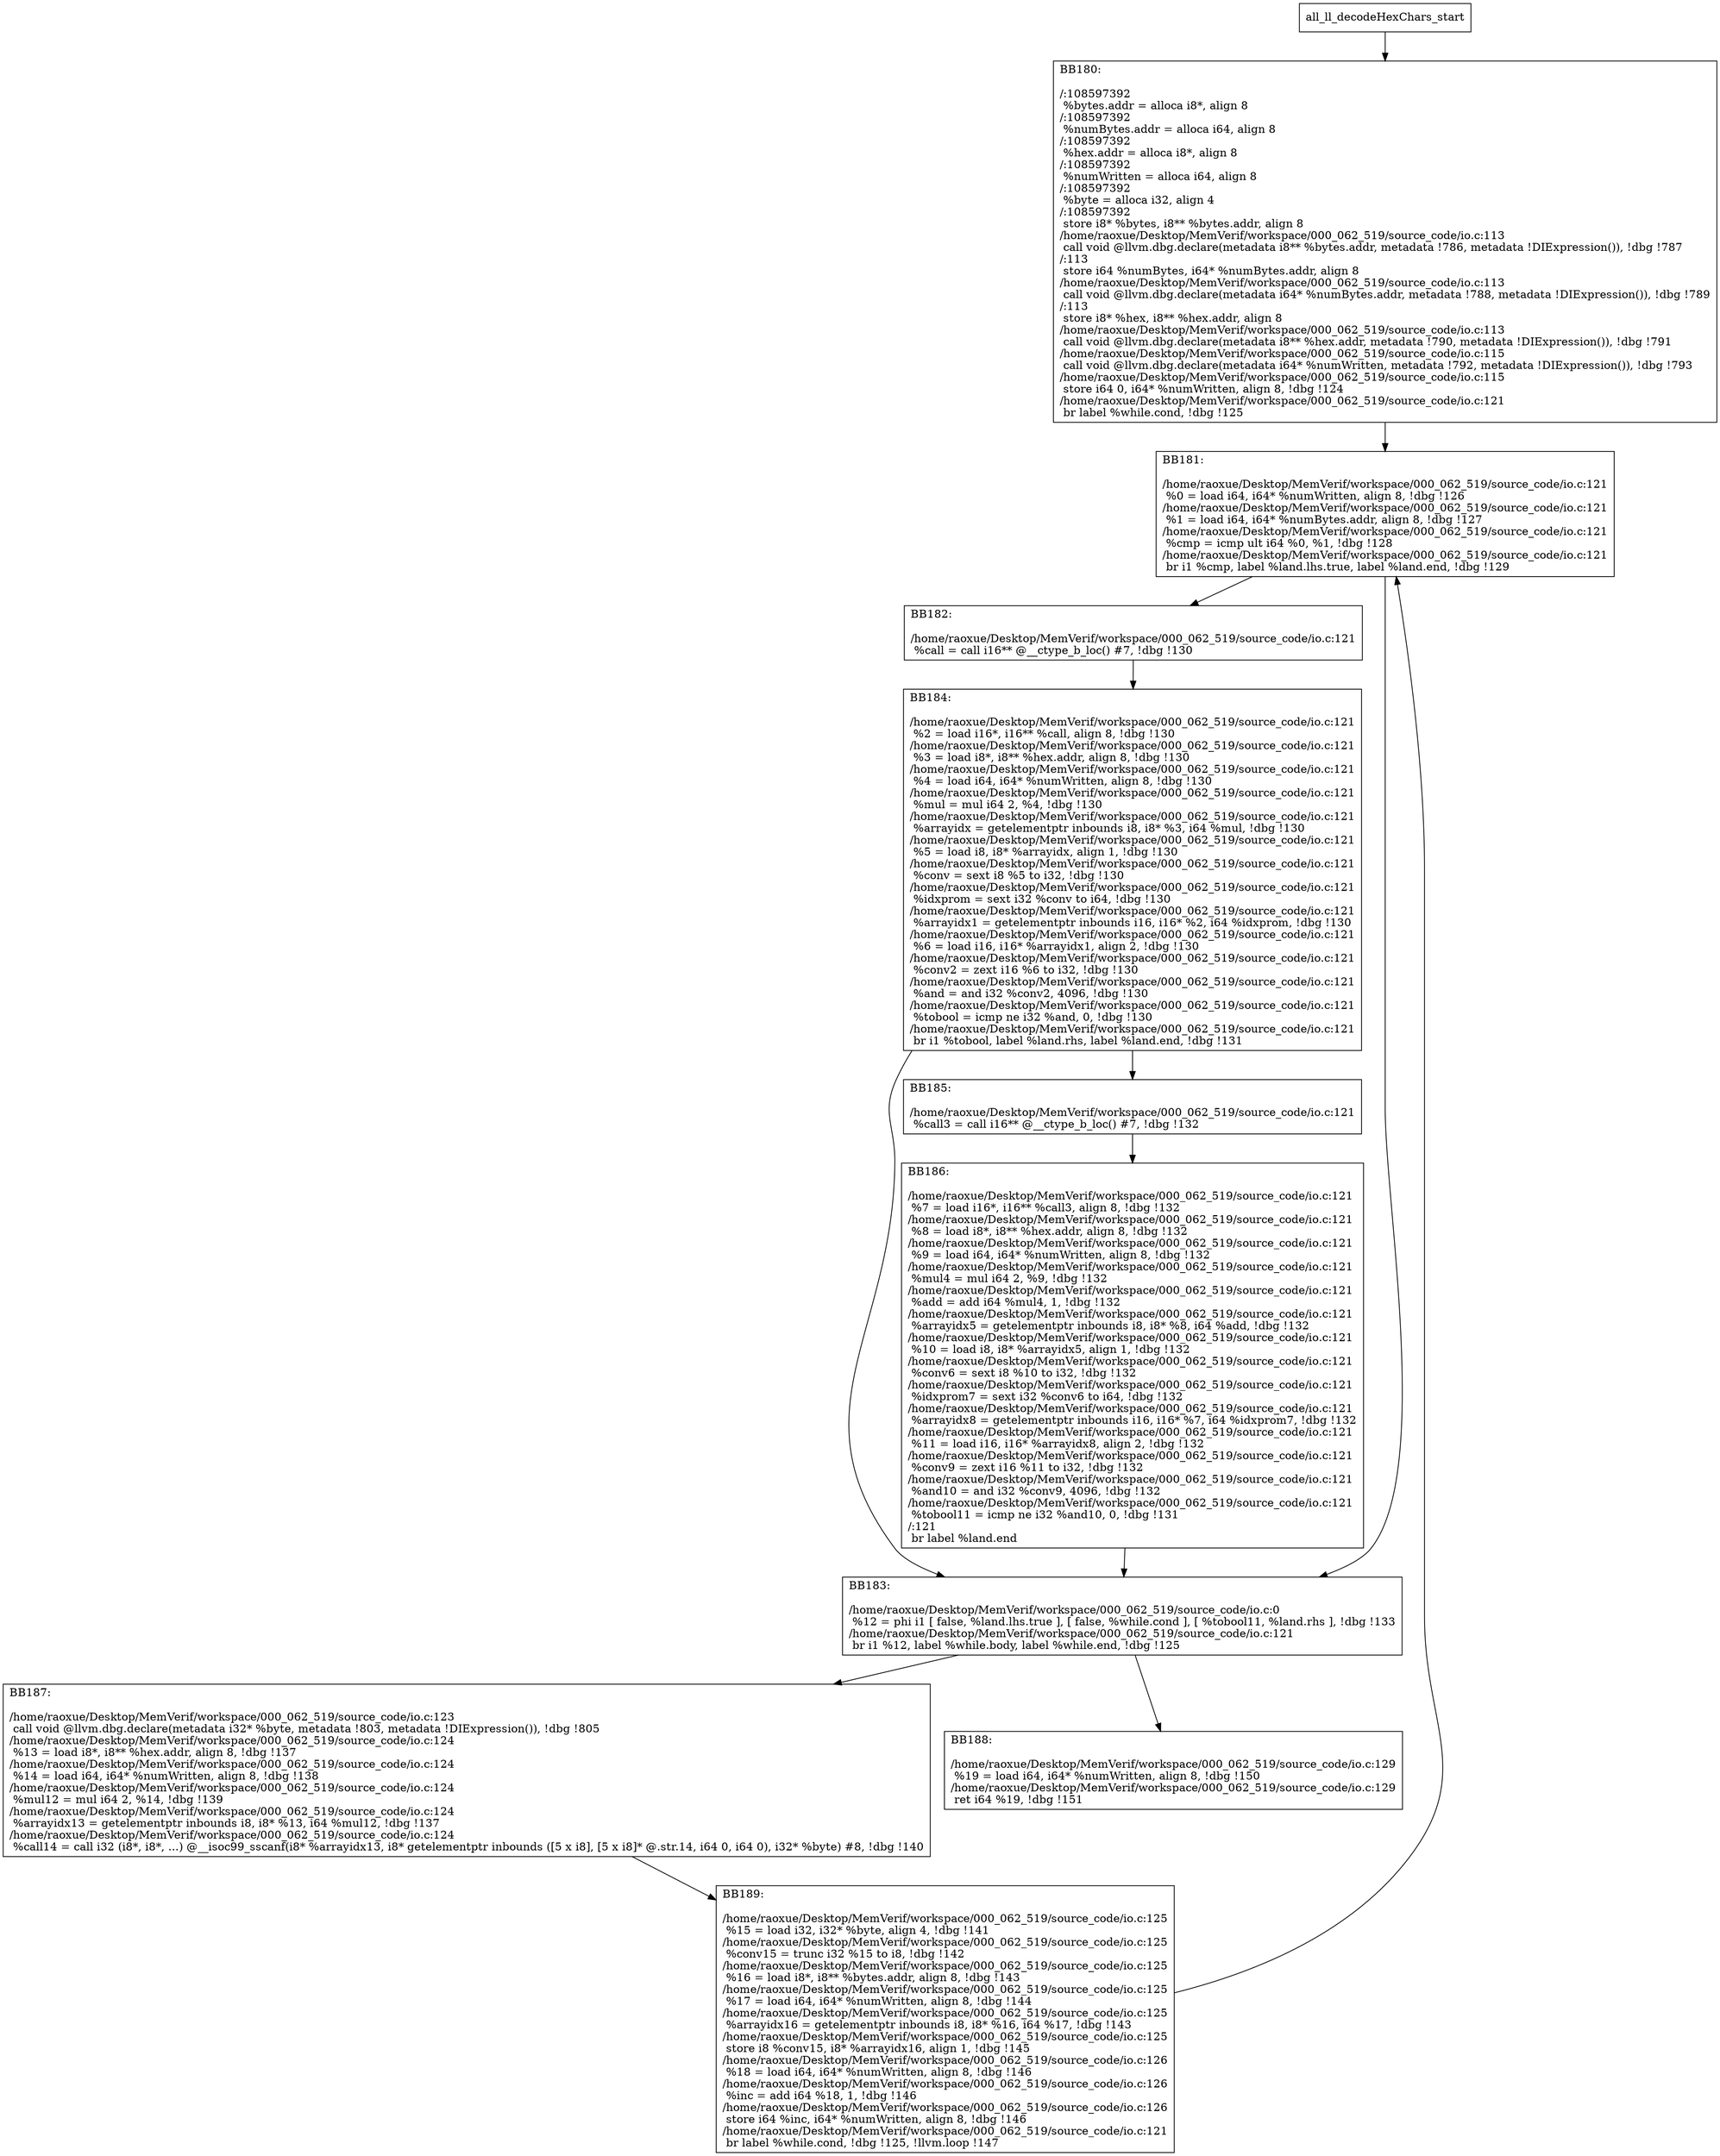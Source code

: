 digraph "CFG for'all_ll_decodeHexChars' function" {
	BBall_ll_decodeHexChars_start[shape=record,label="{all_ll_decodeHexChars_start}"];
	BBall_ll_decodeHexChars_start-> all_ll_decodeHexCharsBB180;
	all_ll_decodeHexCharsBB180 [shape=record, label="{BB180:\l\l/:108597392\l
  %bytes.addr = alloca i8*, align 8\l
/:108597392\l
  %numBytes.addr = alloca i64, align 8\l
/:108597392\l
  %hex.addr = alloca i8*, align 8\l
/:108597392\l
  %numWritten = alloca i64, align 8\l
/:108597392\l
  %byte = alloca i32, align 4\l
/:108597392\l
  store i8* %bytes, i8** %bytes.addr, align 8\l
/home/raoxue/Desktop/MemVerif/workspace/000_062_519/source_code/io.c:113\l
  call void @llvm.dbg.declare(metadata i8** %bytes.addr, metadata !786, metadata !DIExpression()), !dbg !787\l
/:113\l
  store i64 %numBytes, i64* %numBytes.addr, align 8\l
/home/raoxue/Desktop/MemVerif/workspace/000_062_519/source_code/io.c:113\l
  call void @llvm.dbg.declare(metadata i64* %numBytes.addr, metadata !788, metadata !DIExpression()), !dbg !789\l
/:113\l
  store i8* %hex, i8** %hex.addr, align 8\l
/home/raoxue/Desktop/MemVerif/workspace/000_062_519/source_code/io.c:113\l
  call void @llvm.dbg.declare(metadata i8** %hex.addr, metadata !790, metadata !DIExpression()), !dbg !791\l
/home/raoxue/Desktop/MemVerif/workspace/000_062_519/source_code/io.c:115\l
  call void @llvm.dbg.declare(metadata i64* %numWritten, metadata !792, metadata !DIExpression()), !dbg !793\l
/home/raoxue/Desktop/MemVerif/workspace/000_062_519/source_code/io.c:115\l
  store i64 0, i64* %numWritten, align 8, !dbg !124\l
/home/raoxue/Desktop/MemVerif/workspace/000_062_519/source_code/io.c:121\l
  br label %while.cond, !dbg !125\l
}"];
	all_ll_decodeHexCharsBB180-> all_ll_decodeHexCharsBB181;
	all_ll_decodeHexCharsBB181 [shape=record, label="{BB181:\l\l/home/raoxue/Desktop/MemVerif/workspace/000_062_519/source_code/io.c:121\l
  %0 = load i64, i64* %numWritten, align 8, !dbg !126\l
/home/raoxue/Desktop/MemVerif/workspace/000_062_519/source_code/io.c:121\l
  %1 = load i64, i64* %numBytes.addr, align 8, !dbg !127\l
/home/raoxue/Desktop/MemVerif/workspace/000_062_519/source_code/io.c:121\l
  %cmp = icmp ult i64 %0, %1, !dbg !128\l
/home/raoxue/Desktop/MemVerif/workspace/000_062_519/source_code/io.c:121\l
  br i1 %cmp, label %land.lhs.true, label %land.end, !dbg !129\l
}"];
	all_ll_decodeHexCharsBB181-> all_ll_decodeHexCharsBB182;
	all_ll_decodeHexCharsBB181-> all_ll_decodeHexCharsBB183;
	all_ll_decodeHexCharsBB182 [shape=record, label="{BB182:\l\l/home/raoxue/Desktop/MemVerif/workspace/000_062_519/source_code/io.c:121\l
  %call = call i16** @__ctype_b_loc() #7, !dbg !130\l
}"];
	all_ll_decodeHexCharsBB182-> all_ll_decodeHexCharsBB184;
	all_ll_decodeHexCharsBB184 [shape=record, label="{BB184:\l\l/home/raoxue/Desktop/MemVerif/workspace/000_062_519/source_code/io.c:121\l
  %2 = load i16*, i16** %call, align 8, !dbg !130\l
/home/raoxue/Desktop/MemVerif/workspace/000_062_519/source_code/io.c:121\l
  %3 = load i8*, i8** %hex.addr, align 8, !dbg !130\l
/home/raoxue/Desktop/MemVerif/workspace/000_062_519/source_code/io.c:121\l
  %4 = load i64, i64* %numWritten, align 8, !dbg !130\l
/home/raoxue/Desktop/MemVerif/workspace/000_062_519/source_code/io.c:121\l
  %mul = mul i64 2, %4, !dbg !130\l
/home/raoxue/Desktop/MemVerif/workspace/000_062_519/source_code/io.c:121\l
  %arrayidx = getelementptr inbounds i8, i8* %3, i64 %mul, !dbg !130\l
/home/raoxue/Desktop/MemVerif/workspace/000_062_519/source_code/io.c:121\l
  %5 = load i8, i8* %arrayidx, align 1, !dbg !130\l
/home/raoxue/Desktop/MemVerif/workspace/000_062_519/source_code/io.c:121\l
  %conv = sext i8 %5 to i32, !dbg !130\l
/home/raoxue/Desktop/MemVerif/workspace/000_062_519/source_code/io.c:121\l
  %idxprom = sext i32 %conv to i64, !dbg !130\l
/home/raoxue/Desktop/MemVerif/workspace/000_062_519/source_code/io.c:121\l
  %arrayidx1 = getelementptr inbounds i16, i16* %2, i64 %idxprom, !dbg !130\l
/home/raoxue/Desktop/MemVerif/workspace/000_062_519/source_code/io.c:121\l
  %6 = load i16, i16* %arrayidx1, align 2, !dbg !130\l
/home/raoxue/Desktop/MemVerif/workspace/000_062_519/source_code/io.c:121\l
  %conv2 = zext i16 %6 to i32, !dbg !130\l
/home/raoxue/Desktop/MemVerif/workspace/000_062_519/source_code/io.c:121\l
  %and = and i32 %conv2, 4096, !dbg !130\l
/home/raoxue/Desktop/MemVerif/workspace/000_062_519/source_code/io.c:121\l
  %tobool = icmp ne i32 %and, 0, !dbg !130\l
/home/raoxue/Desktop/MemVerif/workspace/000_062_519/source_code/io.c:121\l
  br i1 %tobool, label %land.rhs, label %land.end, !dbg !131\l
}"];
	all_ll_decodeHexCharsBB184-> all_ll_decodeHexCharsBB185;
	all_ll_decodeHexCharsBB184-> all_ll_decodeHexCharsBB183;
	all_ll_decodeHexCharsBB185 [shape=record, label="{BB185:\l\l/home/raoxue/Desktop/MemVerif/workspace/000_062_519/source_code/io.c:121\l
  %call3 = call i16** @__ctype_b_loc() #7, !dbg !132\l
}"];
	all_ll_decodeHexCharsBB185-> all_ll_decodeHexCharsBB186;
	all_ll_decodeHexCharsBB186 [shape=record, label="{BB186:\l\l/home/raoxue/Desktop/MemVerif/workspace/000_062_519/source_code/io.c:121\l
  %7 = load i16*, i16** %call3, align 8, !dbg !132\l
/home/raoxue/Desktop/MemVerif/workspace/000_062_519/source_code/io.c:121\l
  %8 = load i8*, i8** %hex.addr, align 8, !dbg !132\l
/home/raoxue/Desktop/MemVerif/workspace/000_062_519/source_code/io.c:121\l
  %9 = load i64, i64* %numWritten, align 8, !dbg !132\l
/home/raoxue/Desktop/MemVerif/workspace/000_062_519/source_code/io.c:121\l
  %mul4 = mul i64 2, %9, !dbg !132\l
/home/raoxue/Desktop/MemVerif/workspace/000_062_519/source_code/io.c:121\l
  %add = add i64 %mul4, 1, !dbg !132\l
/home/raoxue/Desktop/MemVerif/workspace/000_062_519/source_code/io.c:121\l
  %arrayidx5 = getelementptr inbounds i8, i8* %8, i64 %add, !dbg !132\l
/home/raoxue/Desktop/MemVerif/workspace/000_062_519/source_code/io.c:121\l
  %10 = load i8, i8* %arrayidx5, align 1, !dbg !132\l
/home/raoxue/Desktop/MemVerif/workspace/000_062_519/source_code/io.c:121\l
  %conv6 = sext i8 %10 to i32, !dbg !132\l
/home/raoxue/Desktop/MemVerif/workspace/000_062_519/source_code/io.c:121\l
  %idxprom7 = sext i32 %conv6 to i64, !dbg !132\l
/home/raoxue/Desktop/MemVerif/workspace/000_062_519/source_code/io.c:121\l
  %arrayidx8 = getelementptr inbounds i16, i16* %7, i64 %idxprom7, !dbg !132\l
/home/raoxue/Desktop/MemVerif/workspace/000_062_519/source_code/io.c:121\l
  %11 = load i16, i16* %arrayidx8, align 2, !dbg !132\l
/home/raoxue/Desktop/MemVerif/workspace/000_062_519/source_code/io.c:121\l
  %conv9 = zext i16 %11 to i32, !dbg !132\l
/home/raoxue/Desktop/MemVerif/workspace/000_062_519/source_code/io.c:121\l
  %and10 = and i32 %conv9, 4096, !dbg !132\l
/home/raoxue/Desktop/MemVerif/workspace/000_062_519/source_code/io.c:121\l
  %tobool11 = icmp ne i32 %and10, 0, !dbg !131\l
/:121\l
  br label %land.end\l
}"];
	all_ll_decodeHexCharsBB186-> all_ll_decodeHexCharsBB183;
	all_ll_decodeHexCharsBB183 [shape=record, label="{BB183:\l\l/home/raoxue/Desktop/MemVerif/workspace/000_062_519/source_code/io.c:0\l
  %12 = phi i1 [ false, %land.lhs.true ], [ false, %while.cond ], [ %tobool11, %land.rhs ], !dbg !133\l
/home/raoxue/Desktop/MemVerif/workspace/000_062_519/source_code/io.c:121\l
  br i1 %12, label %while.body, label %while.end, !dbg !125\l
}"];
	all_ll_decodeHexCharsBB183-> all_ll_decodeHexCharsBB187;
	all_ll_decodeHexCharsBB183-> all_ll_decodeHexCharsBB188;
	all_ll_decodeHexCharsBB187 [shape=record, label="{BB187:\l\l/home/raoxue/Desktop/MemVerif/workspace/000_062_519/source_code/io.c:123\l
  call void @llvm.dbg.declare(metadata i32* %byte, metadata !803, metadata !DIExpression()), !dbg !805\l
/home/raoxue/Desktop/MemVerif/workspace/000_062_519/source_code/io.c:124\l
  %13 = load i8*, i8** %hex.addr, align 8, !dbg !137\l
/home/raoxue/Desktop/MemVerif/workspace/000_062_519/source_code/io.c:124\l
  %14 = load i64, i64* %numWritten, align 8, !dbg !138\l
/home/raoxue/Desktop/MemVerif/workspace/000_062_519/source_code/io.c:124\l
  %mul12 = mul i64 2, %14, !dbg !139\l
/home/raoxue/Desktop/MemVerif/workspace/000_062_519/source_code/io.c:124\l
  %arrayidx13 = getelementptr inbounds i8, i8* %13, i64 %mul12, !dbg !137\l
/home/raoxue/Desktop/MemVerif/workspace/000_062_519/source_code/io.c:124\l
  %call14 = call i32 (i8*, i8*, ...) @__isoc99_sscanf(i8* %arrayidx13, i8* getelementptr inbounds ([5 x i8], [5 x i8]* @.str.14, i64 0, i64 0), i32* %byte) #8, !dbg !140\l
}"];
	all_ll_decodeHexCharsBB187-> all_ll_decodeHexCharsBB189;
	all_ll_decodeHexCharsBB189 [shape=record, label="{BB189:\l\l/home/raoxue/Desktop/MemVerif/workspace/000_062_519/source_code/io.c:125\l
  %15 = load i32, i32* %byte, align 4, !dbg !141\l
/home/raoxue/Desktop/MemVerif/workspace/000_062_519/source_code/io.c:125\l
  %conv15 = trunc i32 %15 to i8, !dbg !142\l
/home/raoxue/Desktop/MemVerif/workspace/000_062_519/source_code/io.c:125\l
  %16 = load i8*, i8** %bytes.addr, align 8, !dbg !143\l
/home/raoxue/Desktop/MemVerif/workspace/000_062_519/source_code/io.c:125\l
  %17 = load i64, i64* %numWritten, align 8, !dbg !144\l
/home/raoxue/Desktop/MemVerif/workspace/000_062_519/source_code/io.c:125\l
  %arrayidx16 = getelementptr inbounds i8, i8* %16, i64 %17, !dbg !143\l
/home/raoxue/Desktop/MemVerif/workspace/000_062_519/source_code/io.c:125\l
  store i8 %conv15, i8* %arrayidx16, align 1, !dbg !145\l
/home/raoxue/Desktop/MemVerif/workspace/000_062_519/source_code/io.c:126\l
  %18 = load i64, i64* %numWritten, align 8, !dbg !146\l
/home/raoxue/Desktop/MemVerif/workspace/000_062_519/source_code/io.c:126\l
  %inc = add i64 %18, 1, !dbg !146\l
/home/raoxue/Desktop/MemVerif/workspace/000_062_519/source_code/io.c:126\l
  store i64 %inc, i64* %numWritten, align 8, !dbg !146\l
/home/raoxue/Desktop/MemVerif/workspace/000_062_519/source_code/io.c:121\l
  br label %while.cond, !dbg !125, !llvm.loop !147\l
}"];
	all_ll_decodeHexCharsBB189-> all_ll_decodeHexCharsBB181;
	all_ll_decodeHexCharsBB188 [shape=record, label="{BB188:\l\l/home/raoxue/Desktop/MemVerif/workspace/000_062_519/source_code/io.c:129\l
  %19 = load i64, i64* %numWritten, align 8, !dbg !150\l
/home/raoxue/Desktop/MemVerif/workspace/000_062_519/source_code/io.c:129\l
  ret i64 %19, !dbg !151\l
}"];
}
